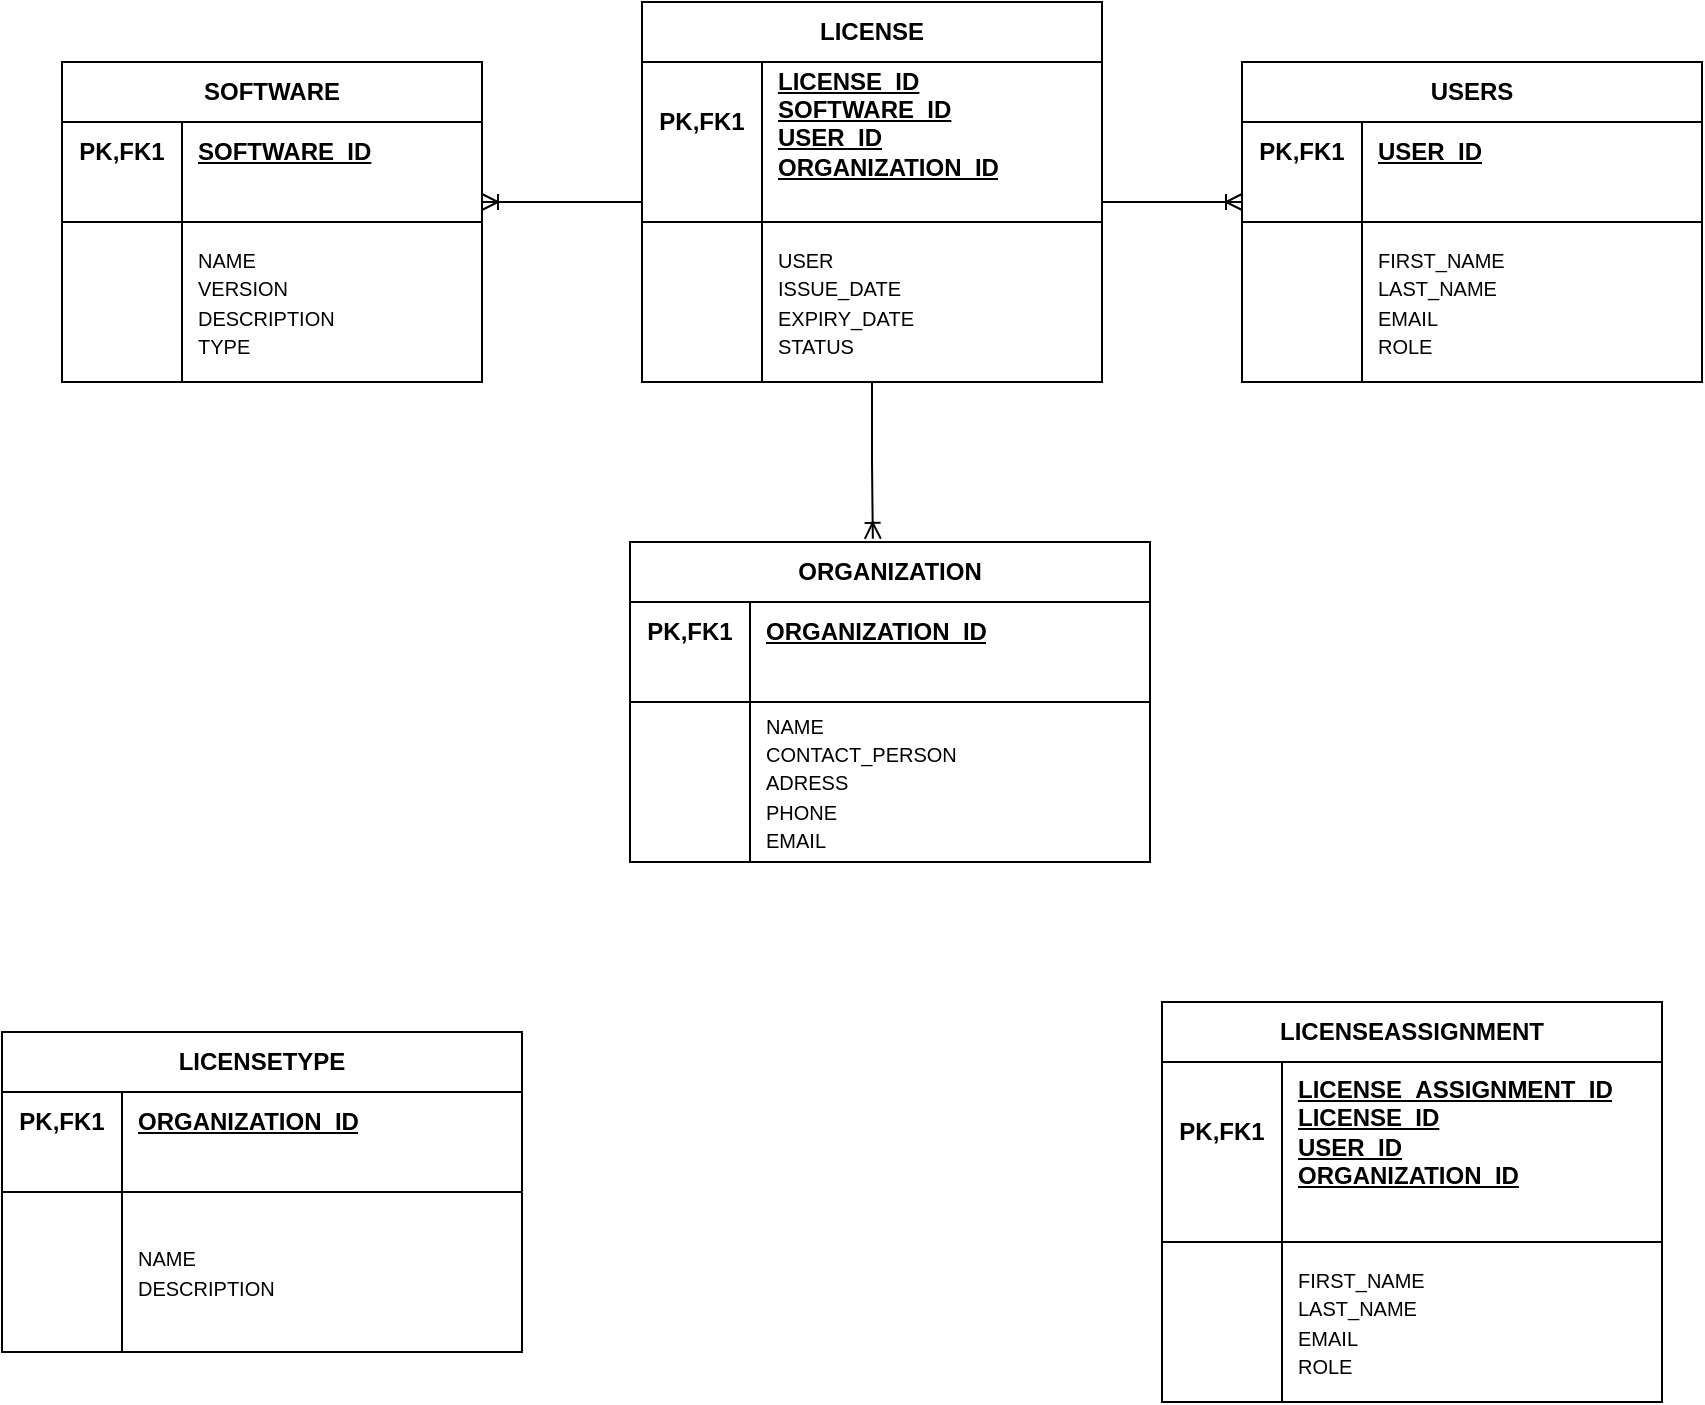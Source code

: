 <mxfile version="23.1.2" type="device">
  <diagram name="Страница — 1" id="-HQ4ROMnKs8oQaBnvR5D">
    <mxGraphModel dx="2739" dy="1040" grid="1" gridSize="10" guides="1" tooltips="1" connect="1" arrows="1" fold="1" page="1" pageScale="1" pageWidth="827" pageHeight="1169" math="0" shadow="0">
      <root>
        <mxCell id="0" />
        <mxCell id="1" parent="0" />
        <mxCell id="k0f7VAfSnu0glsykobFn-27" value="SOFTWARE " style="shape=table;startSize=30;container=1;collapsible=1;childLayout=tableLayout;fixedRows=1;rowLines=0;fontStyle=1;align=center;resizeLast=1;html=1;whiteSpace=wrap;" vertex="1" parent="1">
          <mxGeometry x="-70" y="60" width="210" height="160" as="geometry" />
        </mxCell>
        <mxCell id="k0f7VAfSnu0glsykobFn-28" value="" style="shape=tableRow;horizontal=0;startSize=0;swimlaneHead=0;swimlaneBody=0;fillColor=none;collapsible=0;dropTarget=0;points=[[0,0.5],[1,0.5]];portConstraint=eastwest;top=0;left=0;right=0;bottom=0;html=1;" vertex="1" parent="k0f7VAfSnu0glsykobFn-27">
          <mxGeometry y="30" width="210" height="30" as="geometry" />
        </mxCell>
        <mxCell id="k0f7VAfSnu0glsykobFn-29" value="PK,FK1" style="shape=partialRectangle;connectable=0;fillColor=none;top=0;left=0;bottom=0;right=0;fontStyle=1;overflow=hidden;html=1;whiteSpace=wrap;" vertex="1" parent="k0f7VAfSnu0glsykobFn-28">
          <mxGeometry width="60" height="30" as="geometry">
            <mxRectangle width="60" height="30" as="alternateBounds" />
          </mxGeometry>
        </mxCell>
        <mxCell id="k0f7VAfSnu0glsykobFn-30" value="SOFTWARE_ID" style="shape=partialRectangle;connectable=0;fillColor=none;top=0;left=0;bottom=0;right=0;align=left;spacingLeft=6;fontStyle=5;overflow=hidden;html=1;whiteSpace=wrap;" vertex="1" parent="k0f7VAfSnu0glsykobFn-28">
          <mxGeometry x="60" width="150" height="30" as="geometry">
            <mxRectangle width="150" height="30" as="alternateBounds" />
          </mxGeometry>
        </mxCell>
        <mxCell id="k0f7VAfSnu0glsykobFn-31" value="" style="shape=tableRow;horizontal=0;startSize=0;swimlaneHead=0;swimlaneBody=0;fillColor=none;collapsible=0;dropTarget=0;points=[[0,0.5],[1,0.5]];portConstraint=eastwest;top=0;left=0;right=0;bottom=1;html=1;" vertex="1" parent="k0f7VAfSnu0glsykobFn-27">
          <mxGeometry y="60" width="210" height="20" as="geometry" />
        </mxCell>
        <mxCell id="k0f7VAfSnu0glsykobFn-32" value="" style="shape=partialRectangle;connectable=0;fillColor=none;top=0;left=0;bottom=0;right=0;fontStyle=1;overflow=hidden;html=1;whiteSpace=wrap;" vertex="1" parent="k0f7VAfSnu0glsykobFn-31">
          <mxGeometry width="60" height="20" as="geometry">
            <mxRectangle width="60" height="20" as="alternateBounds" />
          </mxGeometry>
        </mxCell>
        <mxCell id="k0f7VAfSnu0glsykobFn-33" value="" style="shape=partialRectangle;connectable=0;fillColor=none;top=0;left=0;bottom=0;right=0;align=left;spacingLeft=6;fontStyle=5;overflow=hidden;html=1;whiteSpace=wrap;" vertex="1" parent="k0f7VAfSnu0glsykobFn-31">
          <mxGeometry x="60" width="150" height="20" as="geometry">
            <mxRectangle width="150" height="20" as="alternateBounds" />
          </mxGeometry>
        </mxCell>
        <mxCell id="k0f7VAfSnu0glsykobFn-34" value="" style="shape=tableRow;horizontal=0;startSize=0;swimlaneHead=0;swimlaneBody=0;fillColor=none;collapsible=0;dropTarget=0;points=[[0,0.5],[1,0.5]];portConstraint=eastwest;top=0;left=0;right=0;bottom=0;html=1;" vertex="1" parent="k0f7VAfSnu0glsykobFn-27">
          <mxGeometry y="80" width="210" height="80" as="geometry" />
        </mxCell>
        <mxCell id="k0f7VAfSnu0glsykobFn-35" value="" style="shape=partialRectangle;connectable=0;fillColor=none;top=0;left=0;bottom=0;right=0;editable=1;overflow=hidden;html=1;whiteSpace=wrap;" vertex="1" parent="k0f7VAfSnu0glsykobFn-34">
          <mxGeometry width="60" height="80" as="geometry">
            <mxRectangle width="60" height="80" as="alternateBounds" />
          </mxGeometry>
        </mxCell>
        <mxCell id="k0f7VAfSnu0glsykobFn-36" value="&lt;font style=&quot;font-size: 10px;&quot;&gt;NAME &lt;br&gt;VERSION&lt;br&gt;DESCRIPTION&lt;br&gt;TYPE&lt;br&gt;&lt;/font&gt;" style="shape=partialRectangle;connectable=0;fillColor=none;top=0;left=0;bottom=0;right=0;align=left;spacingLeft=6;overflow=hidden;html=1;whiteSpace=wrap;" vertex="1" parent="k0f7VAfSnu0glsykobFn-34">
          <mxGeometry x="60" width="150" height="80" as="geometry">
            <mxRectangle width="150" height="80" as="alternateBounds" />
          </mxGeometry>
        </mxCell>
        <mxCell id="k0f7VAfSnu0glsykobFn-109" value="LICENSE " style="shape=table;startSize=30;container=1;collapsible=1;childLayout=tableLayout;fixedRows=1;rowLines=0;fontStyle=1;align=center;resizeLast=1;html=1;whiteSpace=wrap;" vertex="1" parent="1">
          <mxGeometry x="220" y="30" width="230" height="190" as="geometry" />
        </mxCell>
        <mxCell id="k0f7VAfSnu0glsykobFn-110" value="" style="shape=tableRow;horizontal=0;startSize=0;swimlaneHead=0;swimlaneBody=0;fillColor=none;collapsible=0;dropTarget=0;points=[[0,0.5],[1,0.5]];portConstraint=eastwest;top=0;left=0;right=0;bottom=0;html=1;" vertex="1" parent="k0f7VAfSnu0glsykobFn-109">
          <mxGeometry y="30" width="230" height="60" as="geometry" />
        </mxCell>
        <mxCell id="k0f7VAfSnu0glsykobFn-111" value="PK,FK1" style="shape=partialRectangle;connectable=0;fillColor=none;top=0;left=0;bottom=0;right=0;fontStyle=1;overflow=hidden;html=1;whiteSpace=wrap;" vertex="1" parent="k0f7VAfSnu0glsykobFn-110">
          <mxGeometry width="60" height="60" as="geometry">
            <mxRectangle width="60" height="60" as="alternateBounds" />
          </mxGeometry>
        </mxCell>
        <mxCell id="k0f7VAfSnu0glsykobFn-112" value="LICENSE_ID &lt;br&gt;SOFTWARE_ID&lt;br&gt;USER_ID&lt;br&gt;ORGANIZATION_ID " style="shape=partialRectangle;connectable=0;fillColor=none;top=0;left=0;bottom=0;right=0;align=left;spacingLeft=6;fontStyle=5;overflow=hidden;html=1;whiteSpace=wrap;" vertex="1" parent="k0f7VAfSnu0glsykobFn-110">
          <mxGeometry x="60" width="170" height="60" as="geometry">
            <mxRectangle width="170" height="60" as="alternateBounds" />
          </mxGeometry>
        </mxCell>
        <mxCell id="k0f7VAfSnu0glsykobFn-113" value="" style="shape=tableRow;horizontal=0;startSize=0;swimlaneHead=0;swimlaneBody=0;fillColor=none;collapsible=0;dropTarget=0;points=[[0,0.5],[1,0.5]];portConstraint=eastwest;top=0;left=0;right=0;bottom=1;html=1;" vertex="1" parent="k0f7VAfSnu0glsykobFn-109">
          <mxGeometry y="90" width="230" height="20" as="geometry" />
        </mxCell>
        <mxCell id="k0f7VAfSnu0glsykobFn-114" value="" style="shape=partialRectangle;connectable=0;fillColor=none;top=0;left=0;bottom=0;right=0;fontStyle=1;overflow=hidden;html=1;whiteSpace=wrap;" vertex="1" parent="k0f7VAfSnu0glsykobFn-113">
          <mxGeometry width="60" height="20" as="geometry">
            <mxRectangle width="60" height="20" as="alternateBounds" />
          </mxGeometry>
        </mxCell>
        <mxCell id="k0f7VAfSnu0glsykobFn-115" value="" style="shape=partialRectangle;connectable=0;fillColor=none;top=0;left=0;bottom=0;right=0;align=left;spacingLeft=6;fontStyle=5;overflow=hidden;html=1;whiteSpace=wrap;" vertex="1" parent="k0f7VAfSnu0glsykobFn-113">
          <mxGeometry x="60" width="170" height="20" as="geometry">
            <mxRectangle width="170" height="20" as="alternateBounds" />
          </mxGeometry>
        </mxCell>
        <mxCell id="k0f7VAfSnu0glsykobFn-116" value="" style="shape=tableRow;horizontal=0;startSize=0;swimlaneHead=0;swimlaneBody=0;fillColor=none;collapsible=0;dropTarget=0;points=[[0,0.5],[1,0.5]];portConstraint=eastwest;top=0;left=0;right=0;bottom=0;html=1;" vertex="1" parent="k0f7VAfSnu0glsykobFn-109">
          <mxGeometry y="110" width="230" height="80" as="geometry" />
        </mxCell>
        <mxCell id="k0f7VAfSnu0glsykobFn-117" value="" style="shape=partialRectangle;connectable=0;fillColor=none;top=0;left=0;bottom=0;right=0;editable=1;overflow=hidden;html=1;whiteSpace=wrap;" vertex="1" parent="k0f7VAfSnu0glsykobFn-116">
          <mxGeometry width="60" height="80" as="geometry">
            <mxRectangle width="60" height="80" as="alternateBounds" />
          </mxGeometry>
        </mxCell>
        <mxCell id="k0f7VAfSnu0glsykobFn-118" value="&lt;font style=&quot;font-size: 10px;&quot;&gt;USER&lt;br&gt;ISSUE_DATE&lt;br&gt;EXPIRY_DATE&lt;br&gt;STATUS&lt;br&gt;&lt;/font&gt;" style="shape=partialRectangle;connectable=0;fillColor=none;top=0;left=0;bottom=0;right=0;align=left;spacingLeft=6;overflow=hidden;html=1;whiteSpace=wrap;" vertex="1" parent="k0f7VAfSnu0glsykobFn-116">
          <mxGeometry x="60" width="170" height="80" as="geometry">
            <mxRectangle width="170" height="80" as="alternateBounds" />
          </mxGeometry>
        </mxCell>
        <mxCell id="k0f7VAfSnu0glsykobFn-119" value="USERS " style="shape=table;startSize=30;container=1;collapsible=1;childLayout=tableLayout;fixedRows=1;rowLines=0;fontStyle=1;align=center;resizeLast=1;html=1;whiteSpace=wrap;" vertex="1" parent="1">
          <mxGeometry x="520" y="60" width="230" height="160" as="geometry" />
        </mxCell>
        <mxCell id="k0f7VAfSnu0glsykobFn-120" value="" style="shape=tableRow;horizontal=0;startSize=0;swimlaneHead=0;swimlaneBody=0;fillColor=none;collapsible=0;dropTarget=0;points=[[0,0.5],[1,0.5]];portConstraint=eastwest;top=0;left=0;right=0;bottom=0;html=1;" vertex="1" parent="k0f7VAfSnu0glsykobFn-119">
          <mxGeometry y="30" width="230" height="30" as="geometry" />
        </mxCell>
        <mxCell id="k0f7VAfSnu0glsykobFn-121" value="PK,FK1" style="shape=partialRectangle;connectable=0;fillColor=none;top=0;left=0;bottom=0;right=0;fontStyle=1;overflow=hidden;html=1;whiteSpace=wrap;" vertex="1" parent="k0f7VAfSnu0glsykobFn-120">
          <mxGeometry width="60" height="30" as="geometry">
            <mxRectangle width="60" height="30" as="alternateBounds" />
          </mxGeometry>
        </mxCell>
        <mxCell id="k0f7VAfSnu0glsykobFn-122" value="USER_ID " style="shape=partialRectangle;connectable=0;fillColor=none;top=0;left=0;bottom=0;right=0;align=left;spacingLeft=6;fontStyle=5;overflow=hidden;html=1;whiteSpace=wrap;" vertex="1" parent="k0f7VAfSnu0glsykobFn-120">
          <mxGeometry x="60" width="170" height="30" as="geometry">
            <mxRectangle width="170" height="30" as="alternateBounds" />
          </mxGeometry>
        </mxCell>
        <mxCell id="k0f7VAfSnu0glsykobFn-123" value="" style="shape=tableRow;horizontal=0;startSize=0;swimlaneHead=0;swimlaneBody=0;fillColor=none;collapsible=0;dropTarget=0;points=[[0,0.5],[1,0.5]];portConstraint=eastwest;top=0;left=0;right=0;bottom=1;html=1;" vertex="1" parent="k0f7VAfSnu0glsykobFn-119">
          <mxGeometry y="60" width="230" height="20" as="geometry" />
        </mxCell>
        <mxCell id="k0f7VAfSnu0glsykobFn-124" value="" style="shape=partialRectangle;connectable=0;fillColor=none;top=0;left=0;bottom=0;right=0;fontStyle=1;overflow=hidden;html=1;whiteSpace=wrap;" vertex="1" parent="k0f7VAfSnu0glsykobFn-123">
          <mxGeometry width="60" height="20" as="geometry">
            <mxRectangle width="60" height="20" as="alternateBounds" />
          </mxGeometry>
        </mxCell>
        <mxCell id="k0f7VAfSnu0glsykobFn-125" value="" style="shape=partialRectangle;connectable=0;fillColor=none;top=0;left=0;bottom=0;right=0;align=left;spacingLeft=6;fontStyle=5;overflow=hidden;html=1;whiteSpace=wrap;" vertex="1" parent="k0f7VAfSnu0glsykobFn-123">
          <mxGeometry x="60" width="170" height="20" as="geometry">
            <mxRectangle width="170" height="20" as="alternateBounds" />
          </mxGeometry>
        </mxCell>
        <mxCell id="k0f7VAfSnu0glsykobFn-126" value="" style="shape=tableRow;horizontal=0;startSize=0;swimlaneHead=0;swimlaneBody=0;fillColor=none;collapsible=0;dropTarget=0;points=[[0,0.5],[1,0.5]];portConstraint=eastwest;top=0;left=0;right=0;bottom=0;html=1;" vertex="1" parent="k0f7VAfSnu0glsykobFn-119">
          <mxGeometry y="80" width="230" height="80" as="geometry" />
        </mxCell>
        <mxCell id="k0f7VAfSnu0glsykobFn-127" value="" style="shape=partialRectangle;connectable=0;fillColor=none;top=0;left=0;bottom=0;right=0;editable=1;overflow=hidden;html=1;whiteSpace=wrap;" vertex="1" parent="k0f7VAfSnu0glsykobFn-126">
          <mxGeometry width="60" height="80" as="geometry">
            <mxRectangle width="60" height="80" as="alternateBounds" />
          </mxGeometry>
        </mxCell>
        <mxCell id="k0f7VAfSnu0glsykobFn-128" value="&lt;font style=&quot;font-size: 10px;&quot;&gt;FIRST_NAME&lt;br&gt;LAST_NAME&lt;br&gt;EMAIL&lt;br&gt;ROLE&lt;br&gt;&lt;/font&gt;" style="shape=partialRectangle;connectable=0;fillColor=none;top=0;left=0;bottom=0;right=0;align=left;spacingLeft=6;overflow=hidden;html=1;whiteSpace=wrap;" vertex="1" parent="k0f7VAfSnu0glsykobFn-126">
          <mxGeometry x="60" width="170" height="80" as="geometry">
            <mxRectangle width="170" height="80" as="alternateBounds" />
          </mxGeometry>
        </mxCell>
        <mxCell id="k0f7VAfSnu0glsykobFn-129" value="ORGANIZATION " style="shape=table;startSize=30;container=1;collapsible=1;childLayout=tableLayout;fixedRows=1;rowLines=0;fontStyle=1;align=center;resizeLast=1;html=1;whiteSpace=wrap;" vertex="1" parent="1">
          <mxGeometry x="214" y="300" width="260" height="160" as="geometry" />
        </mxCell>
        <mxCell id="k0f7VAfSnu0glsykobFn-130" value="" style="shape=tableRow;horizontal=0;startSize=0;swimlaneHead=0;swimlaneBody=0;fillColor=none;collapsible=0;dropTarget=0;points=[[0,0.5],[1,0.5]];portConstraint=eastwest;top=0;left=0;right=0;bottom=0;html=1;" vertex="1" parent="k0f7VAfSnu0glsykobFn-129">
          <mxGeometry y="30" width="260" height="30" as="geometry" />
        </mxCell>
        <mxCell id="k0f7VAfSnu0glsykobFn-131" value="PK,FK1" style="shape=partialRectangle;connectable=0;fillColor=none;top=0;left=0;bottom=0;right=0;fontStyle=1;overflow=hidden;html=1;whiteSpace=wrap;" vertex="1" parent="k0f7VAfSnu0glsykobFn-130">
          <mxGeometry width="60" height="30" as="geometry">
            <mxRectangle width="60" height="30" as="alternateBounds" />
          </mxGeometry>
        </mxCell>
        <mxCell id="k0f7VAfSnu0glsykobFn-132" value="ORGANIZATION_ID " style="shape=partialRectangle;connectable=0;fillColor=none;top=0;left=0;bottom=0;right=0;align=left;spacingLeft=6;fontStyle=5;overflow=hidden;html=1;whiteSpace=wrap;" vertex="1" parent="k0f7VAfSnu0glsykobFn-130">
          <mxGeometry x="60" width="200" height="30" as="geometry">
            <mxRectangle width="200" height="30" as="alternateBounds" />
          </mxGeometry>
        </mxCell>
        <mxCell id="k0f7VAfSnu0glsykobFn-133" value="" style="shape=tableRow;horizontal=0;startSize=0;swimlaneHead=0;swimlaneBody=0;fillColor=none;collapsible=0;dropTarget=0;points=[[0,0.5],[1,0.5]];portConstraint=eastwest;top=0;left=0;right=0;bottom=1;html=1;" vertex="1" parent="k0f7VAfSnu0glsykobFn-129">
          <mxGeometry y="60" width="260" height="20" as="geometry" />
        </mxCell>
        <mxCell id="k0f7VAfSnu0glsykobFn-134" value="" style="shape=partialRectangle;connectable=0;fillColor=none;top=0;left=0;bottom=0;right=0;fontStyle=1;overflow=hidden;html=1;whiteSpace=wrap;" vertex="1" parent="k0f7VAfSnu0glsykobFn-133">
          <mxGeometry width="60" height="20" as="geometry">
            <mxRectangle width="60" height="20" as="alternateBounds" />
          </mxGeometry>
        </mxCell>
        <mxCell id="k0f7VAfSnu0glsykobFn-135" value="" style="shape=partialRectangle;connectable=0;fillColor=none;top=0;left=0;bottom=0;right=0;align=left;spacingLeft=6;fontStyle=5;overflow=hidden;html=1;whiteSpace=wrap;" vertex="1" parent="k0f7VAfSnu0glsykobFn-133">
          <mxGeometry x="60" width="200" height="20" as="geometry">
            <mxRectangle width="200" height="20" as="alternateBounds" />
          </mxGeometry>
        </mxCell>
        <mxCell id="k0f7VAfSnu0glsykobFn-136" value="" style="shape=tableRow;horizontal=0;startSize=0;swimlaneHead=0;swimlaneBody=0;fillColor=none;collapsible=0;dropTarget=0;points=[[0,0.5],[1,0.5]];portConstraint=eastwest;top=0;left=0;right=0;bottom=0;html=1;" vertex="1" parent="k0f7VAfSnu0glsykobFn-129">
          <mxGeometry y="80" width="260" height="80" as="geometry" />
        </mxCell>
        <mxCell id="k0f7VAfSnu0glsykobFn-137" value="" style="shape=partialRectangle;connectable=0;fillColor=none;top=0;left=0;bottom=0;right=0;editable=1;overflow=hidden;html=1;whiteSpace=wrap;" vertex="1" parent="k0f7VAfSnu0glsykobFn-136">
          <mxGeometry width="60" height="80" as="geometry">
            <mxRectangle width="60" height="80" as="alternateBounds" />
          </mxGeometry>
        </mxCell>
        <mxCell id="k0f7VAfSnu0glsykobFn-138" value="&lt;font style=&quot;font-size: 10px;&quot;&gt;NAME&lt;br&gt;CONTACT_PERSON&lt;br&gt;ADRESS&lt;br&gt;PHONE&lt;br&gt;EMAIL&lt;br&gt;&lt;/font&gt;" style="shape=partialRectangle;connectable=0;fillColor=none;top=0;left=0;bottom=0;right=0;align=left;spacingLeft=6;overflow=hidden;html=1;whiteSpace=wrap;" vertex="1" parent="k0f7VAfSnu0glsykobFn-136">
          <mxGeometry x="60" width="200" height="80" as="geometry">
            <mxRectangle width="200" height="80" as="alternateBounds" />
          </mxGeometry>
        </mxCell>
        <mxCell id="k0f7VAfSnu0glsykobFn-139" value="LICENSETYPE " style="shape=table;startSize=30;container=1;collapsible=1;childLayout=tableLayout;fixedRows=1;rowLines=0;fontStyle=1;align=center;resizeLast=1;html=1;whiteSpace=wrap;" vertex="1" parent="1">
          <mxGeometry x="-100" y="545" width="260" height="160" as="geometry" />
        </mxCell>
        <mxCell id="k0f7VAfSnu0glsykobFn-140" value="" style="shape=tableRow;horizontal=0;startSize=0;swimlaneHead=0;swimlaneBody=0;fillColor=none;collapsible=0;dropTarget=0;points=[[0,0.5],[1,0.5]];portConstraint=eastwest;top=0;left=0;right=0;bottom=0;html=1;" vertex="1" parent="k0f7VAfSnu0glsykobFn-139">
          <mxGeometry y="30" width="260" height="30" as="geometry" />
        </mxCell>
        <mxCell id="k0f7VAfSnu0glsykobFn-141" value="PK,FK1" style="shape=partialRectangle;connectable=0;fillColor=none;top=0;left=0;bottom=0;right=0;fontStyle=1;overflow=hidden;html=1;whiteSpace=wrap;" vertex="1" parent="k0f7VAfSnu0glsykobFn-140">
          <mxGeometry width="60" height="30" as="geometry">
            <mxRectangle width="60" height="30" as="alternateBounds" />
          </mxGeometry>
        </mxCell>
        <mxCell id="k0f7VAfSnu0glsykobFn-142" value="ORGANIZATION_ID " style="shape=partialRectangle;connectable=0;fillColor=none;top=0;left=0;bottom=0;right=0;align=left;spacingLeft=6;fontStyle=5;overflow=hidden;html=1;whiteSpace=wrap;" vertex="1" parent="k0f7VAfSnu0glsykobFn-140">
          <mxGeometry x="60" width="200" height="30" as="geometry">
            <mxRectangle width="200" height="30" as="alternateBounds" />
          </mxGeometry>
        </mxCell>
        <mxCell id="k0f7VAfSnu0glsykobFn-143" value="" style="shape=tableRow;horizontal=0;startSize=0;swimlaneHead=0;swimlaneBody=0;fillColor=none;collapsible=0;dropTarget=0;points=[[0,0.5],[1,0.5]];portConstraint=eastwest;top=0;left=0;right=0;bottom=1;html=1;" vertex="1" parent="k0f7VAfSnu0glsykobFn-139">
          <mxGeometry y="60" width="260" height="20" as="geometry" />
        </mxCell>
        <mxCell id="k0f7VAfSnu0glsykobFn-144" value="" style="shape=partialRectangle;connectable=0;fillColor=none;top=0;left=0;bottom=0;right=0;fontStyle=1;overflow=hidden;html=1;whiteSpace=wrap;" vertex="1" parent="k0f7VAfSnu0glsykobFn-143">
          <mxGeometry width="60" height="20" as="geometry">
            <mxRectangle width="60" height="20" as="alternateBounds" />
          </mxGeometry>
        </mxCell>
        <mxCell id="k0f7VAfSnu0glsykobFn-145" value="" style="shape=partialRectangle;connectable=0;fillColor=none;top=0;left=0;bottom=0;right=0;align=left;spacingLeft=6;fontStyle=5;overflow=hidden;html=1;whiteSpace=wrap;" vertex="1" parent="k0f7VAfSnu0glsykobFn-143">
          <mxGeometry x="60" width="200" height="20" as="geometry">
            <mxRectangle width="200" height="20" as="alternateBounds" />
          </mxGeometry>
        </mxCell>
        <mxCell id="k0f7VAfSnu0glsykobFn-146" value="" style="shape=tableRow;horizontal=0;startSize=0;swimlaneHead=0;swimlaneBody=0;fillColor=none;collapsible=0;dropTarget=0;points=[[0,0.5],[1,0.5]];portConstraint=eastwest;top=0;left=0;right=0;bottom=0;html=1;" vertex="1" parent="k0f7VAfSnu0glsykobFn-139">
          <mxGeometry y="80" width="260" height="80" as="geometry" />
        </mxCell>
        <mxCell id="k0f7VAfSnu0glsykobFn-147" value="" style="shape=partialRectangle;connectable=0;fillColor=none;top=0;left=0;bottom=0;right=0;editable=1;overflow=hidden;html=1;whiteSpace=wrap;" vertex="1" parent="k0f7VAfSnu0glsykobFn-146">
          <mxGeometry width="60" height="80" as="geometry">
            <mxRectangle width="60" height="80" as="alternateBounds" />
          </mxGeometry>
        </mxCell>
        <mxCell id="k0f7VAfSnu0glsykobFn-148" value="&lt;font style=&quot;font-size: 10px;&quot;&gt;NAME&lt;br&gt;DESCRIPTION&lt;br&gt;&lt;/font&gt;" style="shape=partialRectangle;connectable=0;fillColor=none;top=0;left=0;bottom=0;right=0;align=left;spacingLeft=6;overflow=hidden;html=1;whiteSpace=wrap;" vertex="1" parent="k0f7VAfSnu0glsykobFn-146">
          <mxGeometry x="60" width="200" height="80" as="geometry">
            <mxRectangle width="200" height="80" as="alternateBounds" />
          </mxGeometry>
        </mxCell>
        <mxCell id="k0f7VAfSnu0glsykobFn-149" value="LICENSEASSIGNMENT " style="shape=table;startSize=30;container=1;collapsible=1;childLayout=tableLayout;fixedRows=1;rowLines=0;fontStyle=1;align=center;resizeLast=1;html=1;whiteSpace=wrap;" vertex="1" parent="1">
          <mxGeometry x="480" y="530" width="250" height="200" as="geometry" />
        </mxCell>
        <mxCell id="k0f7VAfSnu0glsykobFn-150" value="" style="shape=tableRow;horizontal=0;startSize=0;swimlaneHead=0;swimlaneBody=0;fillColor=none;collapsible=0;dropTarget=0;points=[[0,0.5],[1,0.5]];portConstraint=eastwest;top=0;left=0;right=0;bottom=0;html=1;" vertex="1" parent="k0f7VAfSnu0glsykobFn-149">
          <mxGeometry y="30" width="250" height="70" as="geometry" />
        </mxCell>
        <mxCell id="k0f7VAfSnu0glsykobFn-151" value="PK,FK1" style="shape=partialRectangle;connectable=0;fillColor=none;top=0;left=0;bottom=0;right=0;fontStyle=1;overflow=hidden;html=1;whiteSpace=wrap;" vertex="1" parent="k0f7VAfSnu0glsykobFn-150">
          <mxGeometry width="60" height="70" as="geometry">
            <mxRectangle width="60" height="70" as="alternateBounds" />
          </mxGeometry>
        </mxCell>
        <mxCell id="k0f7VAfSnu0glsykobFn-152" value="LICENSE_ASSIGNMENT_ID &lt;br&gt;LICENSE_ID&lt;br&gt;USER_ID&lt;br&gt;ORGANIZATION_ID" style="shape=partialRectangle;connectable=0;fillColor=none;top=0;left=0;bottom=0;right=0;align=left;spacingLeft=6;fontStyle=5;overflow=hidden;html=1;whiteSpace=wrap;" vertex="1" parent="k0f7VAfSnu0glsykobFn-150">
          <mxGeometry x="60" width="190" height="70" as="geometry">
            <mxRectangle width="190" height="70" as="alternateBounds" />
          </mxGeometry>
        </mxCell>
        <mxCell id="k0f7VAfSnu0glsykobFn-153" value="" style="shape=tableRow;horizontal=0;startSize=0;swimlaneHead=0;swimlaneBody=0;fillColor=none;collapsible=0;dropTarget=0;points=[[0,0.5],[1,0.5]];portConstraint=eastwest;top=0;left=0;right=0;bottom=1;html=1;" vertex="1" parent="k0f7VAfSnu0glsykobFn-149">
          <mxGeometry y="100" width="250" height="20" as="geometry" />
        </mxCell>
        <mxCell id="k0f7VAfSnu0glsykobFn-154" value="" style="shape=partialRectangle;connectable=0;fillColor=none;top=0;left=0;bottom=0;right=0;fontStyle=1;overflow=hidden;html=1;whiteSpace=wrap;" vertex="1" parent="k0f7VAfSnu0glsykobFn-153">
          <mxGeometry width="60" height="20" as="geometry">
            <mxRectangle width="60" height="20" as="alternateBounds" />
          </mxGeometry>
        </mxCell>
        <mxCell id="k0f7VAfSnu0glsykobFn-155" value="" style="shape=partialRectangle;connectable=0;fillColor=none;top=0;left=0;bottom=0;right=0;align=left;spacingLeft=6;fontStyle=5;overflow=hidden;html=1;whiteSpace=wrap;" vertex="1" parent="k0f7VAfSnu0glsykobFn-153">
          <mxGeometry x="60" width="190" height="20" as="geometry">
            <mxRectangle width="190" height="20" as="alternateBounds" />
          </mxGeometry>
        </mxCell>
        <mxCell id="k0f7VAfSnu0glsykobFn-156" value="" style="shape=tableRow;horizontal=0;startSize=0;swimlaneHead=0;swimlaneBody=0;fillColor=none;collapsible=0;dropTarget=0;points=[[0,0.5],[1,0.5]];portConstraint=eastwest;top=0;left=0;right=0;bottom=0;html=1;" vertex="1" parent="k0f7VAfSnu0glsykobFn-149">
          <mxGeometry y="120" width="250" height="80" as="geometry" />
        </mxCell>
        <mxCell id="k0f7VAfSnu0glsykobFn-157" value="" style="shape=partialRectangle;connectable=0;fillColor=none;top=0;left=0;bottom=0;right=0;editable=1;overflow=hidden;html=1;whiteSpace=wrap;" vertex="1" parent="k0f7VAfSnu0glsykobFn-156">
          <mxGeometry width="60" height="80" as="geometry">
            <mxRectangle width="60" height="80" as="alternateBounds" />
          </mxGeometry>
        </mxCell>
        <mxCell id="k0f7VAfSnu0glsykobFn-158" value="&lt;font style=&quot;font-size: 10px;&quot;&gt;FIRST_NAME&lt;br&gt;LAST_NAME&lt;br&gt;EMAIL&lt;br&gt;ROLE&lt;br&gt;&lt;/font&gt;" style="shape=partialRectangle;connectable=0;fillColor=none;top=0;left=0;bottom=0;right=0;align=left;spacingLeft=6;overflow=hidden;html=1;whiteSpace=wrap;" vertex="1" parent="k0f7VAfSnu0glsykobFn-156">
          <mxGeometry x="60" width="190" height="80" as="geometry">
            <mxRectangle width="190" height="80" as="alternateBounds" />
          </mxGeometry>
        </mxCell>
        <mxCell id="k0f7VAfSnu0glsykobFn-159" style="edgeStyle=orthogonalEdgeStyle;rounded=0;orthogonalLoop=1;jettySize=auto;html=1;entryX=0;entryY=0.5;entryDx=0;entryDy=0;curved=0;strokeColor=default;endArrow=none;endFill=0;startArrow=ERoneToMany;startFill=0;" edge="1" parent="1" source="k0f7VAfSnu0glsykobFn-31" target="k0f7VAfSnu0glsykobFn-113">
          <mxGeometry relative="1" as="geometry" />
        </mxCell>
        <mxCell id="k0f7VAfSnu0glsykobFn-160" style="edgeStyle=orthogonalEdgeStyle;rounded=0;orthogonalLoop=1;jettySize=auto;html=1;entryX=0;entryY=0.5;entryDx=0;entryDy=0;endArrow=ERoneToMany;endFill=0;" edge="1" parent="1" source="k0f7VAfSnu0glsykobFn-113" target="k0f7VAfSnu0glsykobFn-123">
          <mxGeometry relative="1" as="geometry" />
        </mxCell>
        <mxCell id="k0f7VAfSnu0glsykobFn-161" style="edgeStyle=orthogonalEdgeStyle;rounded=0;orthogonalLoop=1;jettySize=auto;html=1;entryX=0.467;entryY=-0.01;entryDx=0;entryDy=0;entryPerimeter=0;endArrow=ERoneToMany;endFill=0;" edge="1" parent="1" source="k0f7VAfSnu0glsykobFn-109" target="k0f7VAfSnu0glsykobFn-129">
          <mxGeometry relative="1" as="geometry" />
        </mxCell>
      </root>
    </mxGraphModel>
  </diagram>
</mxfile>

